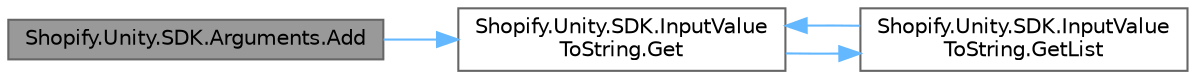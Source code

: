 digraph "Shopify.Unity.SDK.Arguments.Add"
{
 // LATEX_PDF_SIZE
  bgcolor="transparent";
  edge [fontname=Helvetica,fontsize=10,labelfontname=Helvetica,labelfontsize=10];
  node [fontname=Helvetica,fontsize=10,shape=box,height=0.2,width=0.4];
  rankdir="LR";
  Node1 [id="Node000001",label="Shopify.Unity.SDK.Arguments.Add",height=0.2,width=0.4,color="gray40", fillcolor="grey60", style="filled", fontcolor="black",tooltip="Adds an argument."];
  Node1 -> Node2 [id="edge4_Node000001_Node000002",color="steelblue1",style="solid",tooltip=" "];
  Node2 [id="Node000002",label="Shopify.Unity.SDK.InputValue\lToString.Get",height=0.2,width=0.4,color="grey40", fillcolor="white", style="filled",URL="$class_shopify_1_1_unity_1_1_s_d_k_1_1_input_value_to_string.html#a9e322e30591200883a1bd0ea67f28bf7",tooltip="Converts a C# value/object to a GraphQL string value/object."];
  Node2 -> Node3 [id="edge5_Node000002_Node000003",color="steelblue1",style="solid",tooltip=" "];
  Node3 [id="Node000003",label="Shopify.Unity.SDK.InputValue\lToString.GetList",height=0.2,width=0.4,color="grey40", fillcolor="white", style="filled",URL="$class_shopify_1_1_unity_1_1_s_d_k_1_1_input_value_to_string.html#a85551896f4b72b9c5a12f79527837600",tooltip="Returns a string representing a GraphQL list from a C# iteratable object implementing IList."];
  Node3 -> Node2 [id="edge6_Node000003_Node000002",color="steelblue1",style="solid",tooltip=" "];
}
